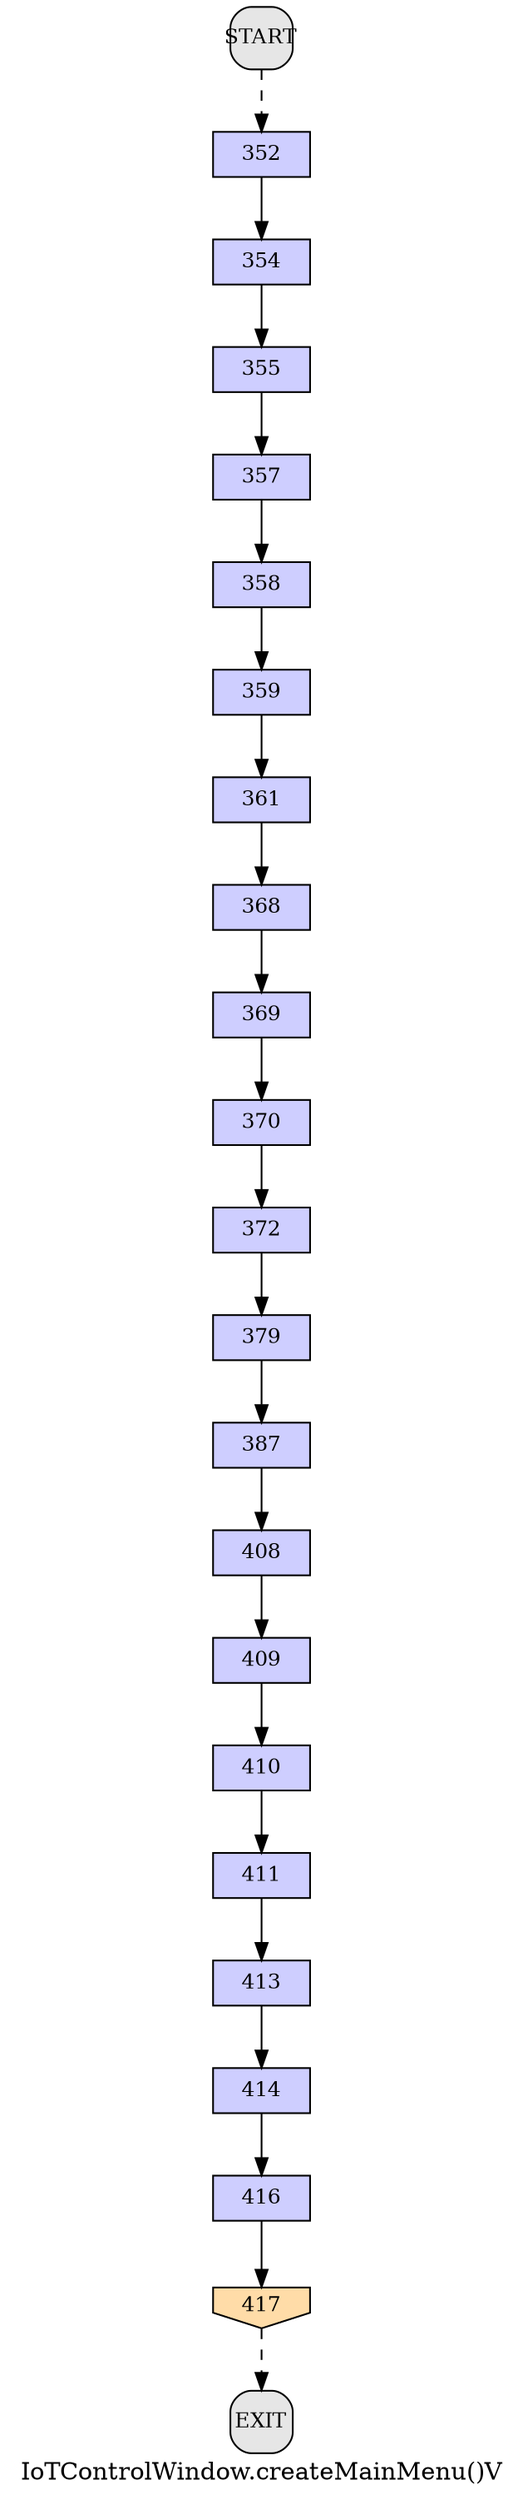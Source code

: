/* --------------------------------------------------- */
/* Generated by Dr. Garbage Control Flow Graph Factory */
/* http://www.drgarbage.com                            */
/* Version: 4.5.0.201508311741                         */
/* Retrieved on: 2015-12-01 08:09:24.149               */
/* --------------------------------------------------- */
digraph "IoTControlWindow.createMainMenu()V" {
 graph [label="IoTControlWindow.createMainMenu()V"];
 2 [label="352", shape=box, style=filled, fillcolor="#CECEFF", fixedsize=true, fontsize=12, width=0.78, height=0.36 ]
 3 [label="354", shape=box, style=filled, fillcolor="#CECEFF", fixedsize=true, fontsize=12, width=0.78, height=0.36 ]
 4 [label="355", shape=box, style=filled, fillcolor="#CECEFF", fixedsize=true, fontsize=12, width=0.78, height=0.36 ]
 5 [label="357", shape=box, style=filled, fillcolor="#CECEFF", fixedsize=true, fontsize=12, width=0.78, height=0.36 ]
 6 [label="358", shape=box, style=filled, fillcolor="#CECEFF", fixedsize=true, fontsize=12, width=0.78, height=0.36 ]
 7 [label="359", shape=box, style=filled, fillcolor="#CECEFF", fixedsize=true, fontsize=12, width=0.78, height=0.36 ]
 8 [label="361", shape=box, style=filled, fillcolor="#CECEFF", fixedsize=true, fontsize=12, width=0.78, height=0.36 ]
 9 [label="368", shape=box, style=filled, fillcolor="#CECEFF", fixedsize=true, fontsize=12, width=0.78, height=0.36 ]
 10 [label="369", shape=box, style=filled, fillcolor="#CECEFF", fixedsize=true, fontsize=12, width=0.78, height=0.36 ]
 11 [label="370", shape=box, style=filled, fillcolor="#CECEFF", fixedsize=true, fontsize=12, width=0.78, height=0.36 ]
 12 [label="372", shape=box, style=filled, fillcolor="#CECEFF", fixedsize=true, fontsize=12, width=0.78, height=0.36 ]
 13 [label="379", shape=box, style=filled, fillcolor="#CECEFF", fixedsize=true, fontsize=12, width=0.78, height=0.36 ]
 14 [label="387", shape=box, style=filled, fillcolor="#CECEFF", fixedsize=true, fontsize=12, width=0.78, height=0.36 ]
 15 [label="408", shape=box, style=filled, fillcolor="#CECEFF", fixedsize=true, fontsize=12, width=0.78, height=0.36 ]
 16 [label="409", shape=box, style=filled, fillcolor="#CECEFF", fixedsize=true, fontsize=12, width=0.78, height=0.36 ]
 17 [label="410", shape=box, style=filled, fillcolor="#CECEFF", fixedsize=true, fontsize=12, width=0.78, height=0.36 ]
 18 [label="411", shape=box, style=filled, fillcolor="#CECEFF", fixedsize=true, fontsize=12, width=0.78, height=0.36 ]
 19 [label="413", shape=box, style=filled, fillcolor="#CECEFF", fixedsize=true, fontsize=12, width=0.78, height=0.36 ]
 20 [label="414", shape=box, style=filled, fillcolor="#CECEFF", fixedsize=true, fontsize=12, width=0.78, height=0.36 ]
 21 [label="416", shape=box, style=filled, fillcolor="#CECEFF", fixedsize=true, fontsize=12, width=0.78, height=0.36 ]
 22 [label="417", shape=invhouse, style=filled, fillcolor="#FFDCA8", fixedsize=true, fontsize=12, width=0.78, height=0.36 ]
 23 [label="START", shape=box, style="filled, rounded", fillcolor="#E6E6E6", fixedsize=true, fontsize=12, width=0.5, height=0.5 ]
 24 [label="EXIT", shape=box, style="filled, rounded", fillcolor="#E6E6E6", fixedsize=true, fontsize=12, width=0.5, height=0.5 ]
 23 -> 2 [label="", style=dashed ]
 2 -> 3 [label="", style=solid ]
 3 -> 4 [label="", style=solid ]
 4 -> 5 [label="", style=solid ]
 5 -> 6 [label="", style=solid ]
 6 -> 7 [label="", style=solid ]
 7 -> 8 [label="", style=solid ]
 8 -> 9 [label="", style=solid ]
 9 -> 10 [label="", style=solid ]
 10 -> 11 [label="", style=solid ]
 11 -> 12 [label="", style=solid ]
 12 -> 13 [label="", style=solid ]
 13 -> 14 [label="", style=solid ]
 14 -> 15 [label="", style=solid ]
 15 -> 16 [label="", style=solid ]
 16 -> 17 [label="", style=solid ]
 17 -> 18 [label="", style=solid ]
 18 -> 19 [label="", style=solid ]
 19 -> 20 [label="", style=solid ]
 20 -> 21 [label="", style=solid ]
 21 -> 22 [label="", style=solid ]
 22 -> 24 [label="", style=dashed ]
}
